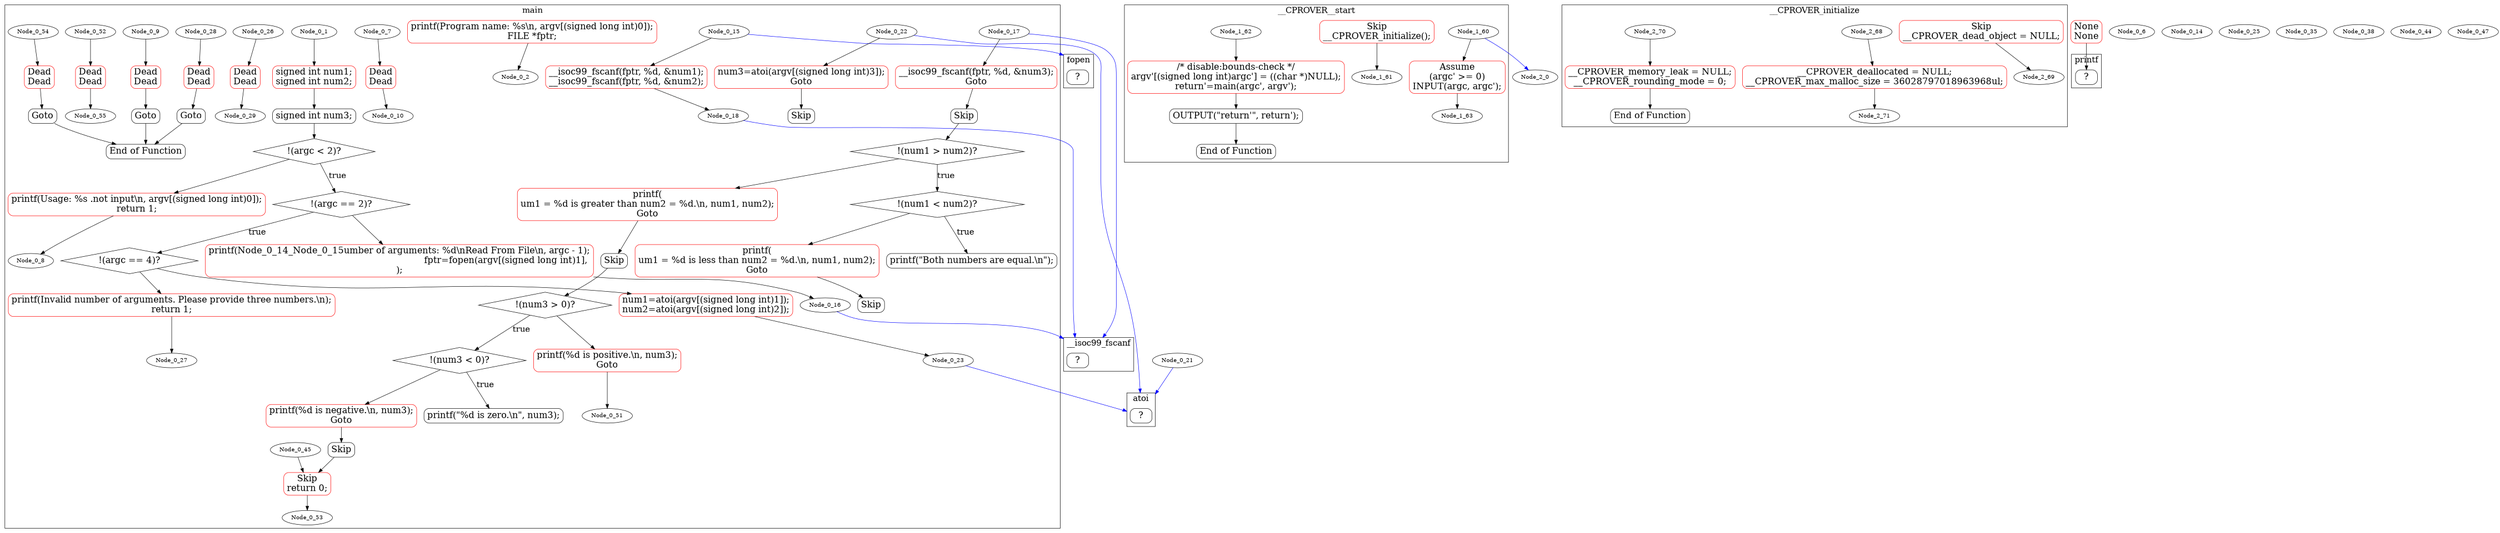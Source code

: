 digraph G {
color=black;
orientation=portrait;
fontsize=20;
compound=true;
size="30,40";
ratio=compress;
subgraph "cluster_main" {
label="main";
Node_0_4 [shape=Mrecord, fontsize=22, label="signed int num3;"];
Node_0_4 -> Node_0_5;
Node_0_5 [shape=diamond, fontsize=22, label="!(argc \< 2)?"];
Node_0_5 -> Node_0_13 [fontsize=20, label="true"];
Node_0_13 [shape=diamond, fontsize=22, label="!(argc == 2)?"];
Node_0_13 -> Node_0_20 [fontsize=20, label="true"];
Node_0_20 [shape=diamond, fontsize=22, label="!(argc == 4)?"];
Node_0_32 [shape=Mrecord, fontsize=22, label="Skip"];
Node_0_12 [shape=Mrecord, fontsize=22, label="Goto"];
Node_0_12 -> Node_0_58;
Node_0_33 [shape=Mrecord, fontsize=22, label="Skip"];
Node_0_33 -> Node_0_34;
Node_0_58 [shape=Mrecord, fontsize=22, label="End of Function"];
Node_0_31 [shape=Mrecord, fontsize=22, label="Goto"];
Node_0_31 -> Node_0_58;
Node_0_34 [shape=diamond, fontsize=22, label="!(num1 \> num2)?"];
Node_0_34 -> Node_0_37 [fontsize=20, label="true"];
Node_0_37 [shape=diamond, fontsize=22, label="!(num1 \< num2)?"];
Node_0_37 -> Node_0_40 [fontsize=20, label="true"];
Node_0_40 [shape=Mrecord, fontsize=22, label="printf(\"Both numbers are equal.\\n\");"];
Node_0_41 [shape=Mrecord, fontsize=22, label="Skip"];
Node_0_42 [shape=Mrecord, fontsize=22, label="Skip"];
Node_0_42 -> Node_0_43;
Node_0_43 [shape=diamond, fontsize=22, label="!(num3 \> 0)?"];
Node_0_43 -> Node_0_46 [fontsize=20, label="true"];
Node_0_46 [shape=diamond, fontsize=22, label="!(num3 \< 0)?"];
Node_0_46 -> Node_0_49 [fontsize=20, label="true"];
Node_0_49 [shape=Mrecord, fontsize=22, label="printf(\"%d is zero.\\n\", num3);"];
Node_0_50 [shape=Mrecord, fontsize=22, label="Skip"];
Node_0_57 [shape=Mrecord, fontsize=22, label="Goto"];
Node_0_57 -> Node_0_58;
Node_0_0_Node_0_1 [label="printf(\Program name: %s\\n\, argv[(signed long int)0]);\nFILE *fptr;", shape=Mrecord, fontsize=22, color=red];
Node_0_0_Node_0_1 -> Node_0_2;
Node_0_2_Node_0_3 [label="signed int num1;\nsigned int num2;", shape=Mrecord, fontsize=22, color=red];
Node_0_2_Node_0_3 -> Node_0_4;
Node_0_1 -> Node_0_2_Node_0_3;
Node_0_6_Node_0_7 [label="printf(\Usage: %s .not input\\n\, argv[(signed long int)0]);\nreturn 1;", shape=Mrecord, fontsize=22, color=red];
Node_0_6_Node_0_7 -> Node_0_8;
Node_0_5 -> Node_0_6_Node_0_7;
Node_0_14_Node_0_15 [label="printf(\Number of arguments: %d\\nRead From File\\n\, argc - 1);\nfptr=fopen(argv[(signed long int)1], \r\);", shape=Mrecord, fontsize=22, color=red];
Node_0_14_Node_0_15 -> Node_0_16;
Node_0_13 -> Node_0_14_Node_0_15;
Node_0_25_Node_0_26 [label="printf(\Invalid number of arguments. Please provide three numbers.\\n\);\nreturn 1;", shape=Mrecord, fontsize=22, color=red];
Node_0_25_Node_0_26 -> Node_0_27;
Node_0_20 -> Node_0_25_Node_0_26;
Node_0_21_Node_0_22 [label="num1=atoi(argv[(signed long int)1]);\nnum2=atoi(argv[(signed long int)2]);", shape=Mrecord, fontsize=22, color=red];
Node_0_21_Node_0_22 -> Node_0_23;
Node_0_20 -> Node_0_21_Node_0_22;
Node_0_8_Node_0_9 [label="Dead\nDead", shape=Mrecord, fontsize=22, color=red];
Node_0_8_Node_0_9 -> Node_0_10;
Node_0_7 -> Node_0_8_Node_0_9;
Node_0_16_Node_0_17 [label="__isoc99_fscanf(fptr, \%d\, &num1);\n__isoc99_fscanf(fptr, \%d\, &num2);", shape=Mrecord, fontsize=22, color=red];
Node_0_16_Node_0_17 -> Node_0_18;
Node_0_15 -> Node_0_16_Node_0_17;
Node_0_27_Node_0_28 [label="Dead\nDead", shape=Mrecord, fontsize=22, color=red];
Node_0_27_Node_0_28 -> Node_0_29;
Node_0_26 -> Node_0_27_Node_0_28;
Node_0_23_Node_0_24 [label="num3=atoi(argv[(signed long int)3]);\nGoto", shape=Mrecord, fontsize=22, color=red];
Node_0_23_Node_0_24 -> Node_0_32;
Node_0_22 -> Node_0_23_Node_0_24;
Node_0_10_Node_0_11 [label="Dead\nDead", shape=Mrecord, fontsize=22, color=red];
Node_0_10_Node_0_11 -> Node_0_12;
Node_0_9 -> Node_0_10_Node_0_11;
Node_0_18_Node_0_19 [label="__isoc99_fscanf(fptr, \%d\, &num3);\nGoto", shape=Mrecord, fontsize=22, color=red];
Node_0_18_Node_0_19 -> Node_0_33;
Node_0_17 -> Node_0_18_Node_0_19;
Node_0_29_Node_0_30 [label="Dead\nDead", shape=Mrecord, fontsize=22, color=red];
Node_0_29_Node_0_30 -> Node_0_31;
Node_0_28 -> Node_0_29_Node_0_30;
Node_0_35_Node_0_36 [label="printf(\num1 = %d is greater than num2 = %d.\\n\, num1, num2);\nGoto", shape=Mrecord, fontsize=22, color=red];
Node_0_35_Node_0_36 -> Node_0_42;
Node_0_34 -> Node_0_35_Node_0_36;
Node_0_38_Node_0_39 [label="printf(\num1 = %d is less than num2 = %d.\\n\, num1, num2);\nGoto", shape=Mrecord, fontsize=22, color=red];
Node_0_38_Node_0_39 -> Node_0_41;
Node_0_37 -> Node_0_38_Node_0_39;
Node_0_44_Node_0_45 [label="printf(\%d is positive.\\n\, num3);\nGoto", shape=Mrecord, fontsize=22, color=red];
Node_0_44_Node_0_45 -> Node_0_51;
Node_0_43 -> Node_0_44_Node_0_45;
Node_0_47_Node_0_48 [label="printf(\%d is negative.\\n\, num3);\nGoto", shape=Mrecord, fontsize=22, color=red];
Node_0_47_Node_0_48 -> Node_0_50;
Node_0_46 -> Node_0_47_Node_0_48;
Node_0_51_Node_0_52 [label="Skip\nreturn 0;", shape=Mrecord, fontsize=22, color=red];
Node_0_51_Node_0_52 -> Node_0_53;
Node_0_45 -> Node_0_51_Node_0_52;
Node_0_50 -> Node_0_51_Node_0_52;
Node_0_53_Node_0_54 [label="Dead\nDead", shape=Mrecord, fontsize=22, color=red];
Node_0_53_Node_0_54 -> Node_0_55;
Node_0_52 -> Node_0_53_Node_0_54;
Node_0_55_Node_0_56 [label="Dead\nDead", shape=Mrecord, fontsize=22, color=red];
Node_0_55_Node_0_56 -> Node_0_57;
Node_0_54 -> Node_0_55_Node_0_56;
}

subgraph "cluster___CPROVER__start" {
label="__CPROVER__start";
Node_1_65 [shape=Mrecord, fontsize=22, label="OUTPUT(\"return'\", return');"];
Node_1_65 -> Node_1_66;
Node_1_66 [shape=Mrecord, fontsize=22, label="End of Function"];
Node_1_59_Node_1_60 [label="Skip\n__CPROVER_initialize();", shape=Mrecord, fontsize=22, color=red];
Node_1_59_Node_1_60 -> Node_1_61;
Node_1_61_Node_1_62 [label="Assume\n(argc' \>= 0)\nINPUT(\argc\, argc');", shape=Mrecord, fontsize=22, color=red];
Node_1_61_Node_1_62 -> Node_1_63;
Node_1_60 -> Node_1_61_Node_1_62;
Node_1_63_Node_1_64 [label="/* disable:bounds-check */\nargv'[(signed long int)argc'] = ((char *)NULL);\nreturn'=main(argc', argv');", shape=Mrecord, fontsize=22, color=red];
Node_1_63_Node_1_64 -> Node_1_65;
Node_1_62 -> Node_1_63_Node_1_64;
}

subgraph "cluster___CPROVER_initialize" {
label="__CPROVER_initialize";
Node_2_73 [shape=Mrecord, fontsize=22, label="End of Function"];
Node_2_67_Node_2_68 [label="Skip\n__CPROVER_dead_object = NULL;", shape=Mrecord, fontsize=22, color=red];
Node_2_67_Node_2_68 -> Node_2_69;
Node_2_69_Node_2_70 [label="__CPROVER_deallocated = NULL;\n__CPROVER_max_malloc_size = 36028797018963968ul;", shape=Mrecord, fontsize=22, color=red];
Node_2_69_Node_2_70 -> Node_2_71;
Node_2_68 -> Node_2_69_Node_2_70;
Node_2_71_Node_2_72 [label="__CPROVER_memory_leak = NULL;\n__CPROVER_rounding_mode = 0;", shape=Mrecord, fontsize=22, color=red];
Node_2_71_Node_2_72 -> Node_2_73;
Node_2_70 -> Node_2_71_Node_2_72;
}

subgraph "cluster_printf" {
rank=sink;
label="printf";
Node_3_0 [shape=Mrecord, fontsize=22, label="?"];
}

subgraph "cluster_atoi" {
rank=sink;
label="atoi";
Node_4_0 [shape=Mrecord, fontsize=22, label="?"];
}

Node_0_21 -> Node_4_0 [lhead="cluster_atoi", color=blue];
subgraph "cluster_fopen" {
rank=sink;
label="fopen";
Node_5_0 [shape=Mrecord, fontsize=22, label="?"];
}

Node_0_15 -> Node_5_0 [lhead="cluster_fopen", color=blue];
Node_0_22 -> Node_4_0 [lhead="cluster_atoi", color=blue];
subgraph "cluster___isoc99_fscanf" {
rank=sink;
label="__isoc99_fscanf";
Node_6_0 [shape=Mrecord, fontsize=22, label="?"];
}

Node_0_16 -> Node_6_0 [lhead="cluster___isoc99_fscanf", color=blue];
Node_0_23 -> Node_4_0 [lhead="cluster_atoi", color=blue];
Node_0_17 -> Node_6_0 [lhead="cluster___isoc99_fscanf", color=blue];
Node_0_18 -> Node_6_0 [lhead="cluster___isoc99_fscanf", color=blue];
Node_1_60 -> Node_2_0 [lhead="cluster___CPROVER_initialize", color=blue];
Node_3_0;
Node_0_6;
Node_0_14;
Node_0_25;
Node_0_21;
Node_4_0;
Node_0_15;
Node_5_0;
Node_0_22;
Node_0_16;
Node_6_0;
Node_0_23;
Node_0_17;
Node_0_18;
Node_0_35;
Node_0_40;
Node_0_38;
Node_0_44;
Node_0_49;
Node_0_47;
Node_1_60;
Node_2_0;
Node_1_64_Node_0_0 [label="None\nNone", shape=Mrecord, fontsize=22, color=red];
Node_1_64_Node_0_0 -> Node_3_0;
}
